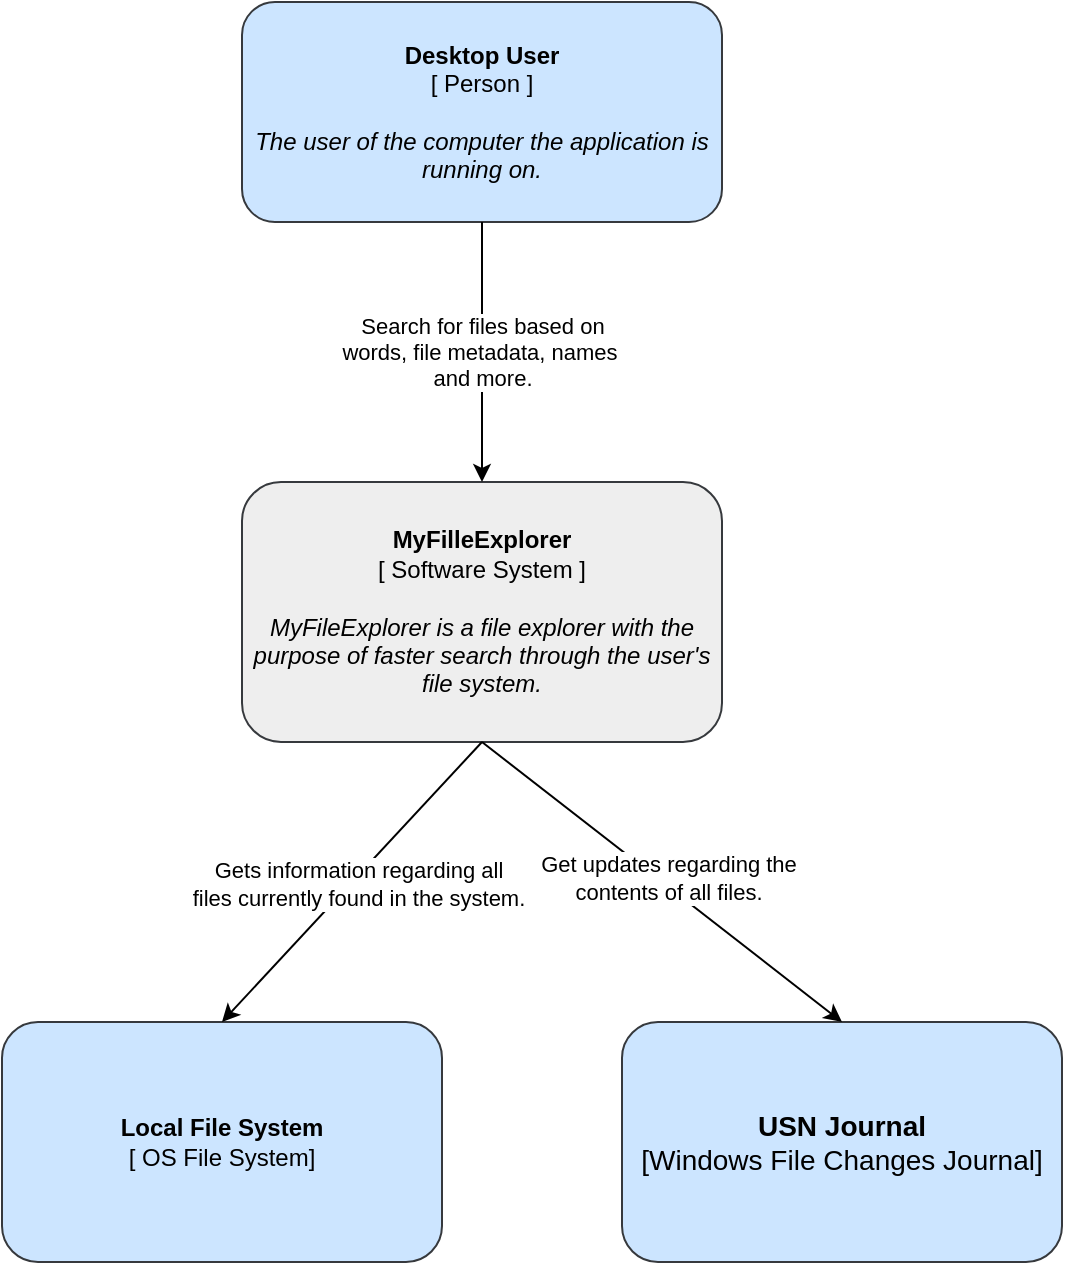 <mxfile version="22.1.22" type="embed">
  <diagram name="Page-1" id="aDfYw-BN5jbU1ruuTaVY">
    <mxGraphModel dx="814" dy="631" grid="1" gridSize="10" guides="1" tooltips="1" connect="1" arrows="1" fold="1" page="1" pageScale="1" pageWidth="850" pageHeight="1100" math="0" shadow="0">
      <root>
        <mxCell id="0" />
        <mxCell id="1" parent="0" />
        <mxCell id="ftyzSwXF0QH7UMBQsC2A-1" value="&lt;b&gt;MyFilleExplorer&lt;/b&gt;&lt;div&gt;[ Software System ]&lt;/div&gt;&lt;div&gt;&lt;br&gt;&lt;/div&gt;&lt;div&gt;&lt;i&gt;MyFileExplorer is a file explorer with the purpose of faster search through the user&#39;s file system.&lt;/i&gt;&lt;/div&gt;" style="rounded=1;whiteSpace=wrap;html=1;fillColor=#eeeeee;strokeColor=#36393d;" parent="1" vertex="1">
          <mxGeometry x="130" y="290" width="240" height="130" as="geometry" />
        </mxCell>
        <mxCell id="ftyzSwXF0QH7UMBQsC2A-2" value="&lt;b&gt;Desktop User&lt;br&gt;&lt;/b&gt;&lt;div&gt;[ Person ]&lt;/div&gt;&lt;div&gt;&lt;br&gt;&lt;/div&gt;&lt;div&gt;&lt;i&gt;The user of the computer the application is running on.&lt;/i&gt;&lt;/div&gt;" style="rounded=1;whiteSpace=wrap;html=1;fillColor=#cce5ff;strokeColor=#36393d;" parent="1" vertex="1">
          <mxGeometry x="130" y="50" width="240" height="110" as="geometry" />
        </mxCell>
        <mxCell id="ftyzSwXF0QH7UMBQsC2A-3" value="" style="endArrow=classic;html=1;rounded=0;exitX=0.5;exitY=1;exitDx=0;exitDy=0;entryX=0.5;entryY=0;entryDx=0;entryDy=0;" parent="1" source="ftyzSwXF0QH7UMBQsC2A-2" target="ftyzSwXF0QH7UMBQsC2A-1" edge="1">
          <mxGeometry width="50" height="50" relative="1" as="geometry">
            <mxPoint x="370" y="350" as="sourcePoint" />
            <mxPoint x="420" y="300" as="targetPoint" />
          </mxGeometry>
        </mxCell>
        <mxCell id="ftyzSwXF0QH7UMBQsC2A-4" value="Search for files based on&lt;div&gt;words, file metadata, names&amp;nbsp;&lt;/div&gt;&lt;div&gt;and more.&lt;/div&gt;" style="edgeLabel;html=1;align=center;verticalAlign=middle;resizable=0;points=[];" parent="ftyzSwXF0QH7UMBQsC2A-3" vertex="1" connectable="0">
          <mxGeometry x="-0.011" relative="1" as="geometry">
            <mxPoint as="offset" />
          </mxGeometry>
        </mxCell>
        <mxCell id="ftyzSwXF0QH7UMBQsC2A-5" value="&lt;b&gt;Local File System&lt;br&gt;&lt;/b&gt;&lt;div&gt;[ OS File System]&lt;/div&gt;" style="rounded=1;whiteSpace=wrap;html=1;fillColor=#cce5ff;strokeColor=#36393d;" parent="1" vertex="1">
          <mxGeometry x="10" y="560" width="220" height="120" as="geometry" />
        </mxCell>
        <mxCell id="ftyzSwXF0QH7UMBQsC2A-6" value="" style="endArrow=classic;html=1;rounded=0;exitX=0.5;exitY=1;exitDx=0;exitDy=0;entryX=0.5;entryY=0;entryDx=0;entryDy=0;" parent="1" source="ftyzSwXF0QH7UMBQsC2A-1" target="ftyzSwXF0QH7UMBQsC2A-5" edge="1">
          <mxGeometry width="50" height="50" relative="1" as="geometry">
            <mxPoint x="350" y="620" as="sourcePoint" />
            <mxPoint x="400" y="570" as="targetPoint" />
          </mxGeometry>
        </mxCell>
        <mxCell id="ftyzSwXF0QH7UMBQsC2A-7" value="Gets information regarding all&lt;div&gt;files currently found in the system.&lt;/div&gt;" style="edgeLabel;html=1;align=center;verticalAlign=middle;resizable=0;points=[];" parent="ftyzSwXF0QH7UMBQsC2A-6" vertex="1" connectable="0">
          <mxGeometry x="-0.017" y="3" relative="1" as="geometry">
            <mxPoint as="offset" />
          </mxGeometry>
        </mxCell>
        <mxCell id="2" value="&lt;span style=&quot;font-size: 14px; background-color: initial;&quot;&gt;&lt;b&gt;USN Journal&lt;br&gt;&lt;/b&gt;[Windows File Changes Journal]&lt;/span&gt;" style="rounded=1;whiteSpace=wrap;html=1;fillColor=#cce5ff;strokeColor=#36393d;" parent="1" vertex="1">
          <mxGeometry x="320" y="560" width="220" height="120" as="geometry" />
        </mxCell>
        <mxCell id="3" value="" style="endArrow=classic;html=1;rounded=0;exitX=0.5;exitY=1;exitDx=0;exitDy=0;entryX=0.5;entryY=0;entryDx=0;entryDy=0;" parent="1" source="ftyzSwXF0QH7UMBQsC2A-1" target="2" edge="1">
          <mxGeometry width="50" height="50" relative="1" as="geometry">
            <mxPoint x="260" y="360" as="sourcePoint" />
            <mxPoint x="430" y="540" as="targetPoint" />
          </mxGeometry>
        </mxCell>
        <mxCell id="4" value="Get updates regarding the&lt;br&gt;contents of all files." style="edgeLabel;html=1;align=center;verticalAlign=middle;resizable=0;points=[];" parent="3" vertex="1" connectable="0">
          <mxGeometry x="0.015" y="3" relative="1" as="geometry">
            <mxPoint y="-1" as="offset" />
          </mxGeometry>
        </mxCell>
      </root>
    </mxGraphModel>
  </diagram>
</mxfile>
